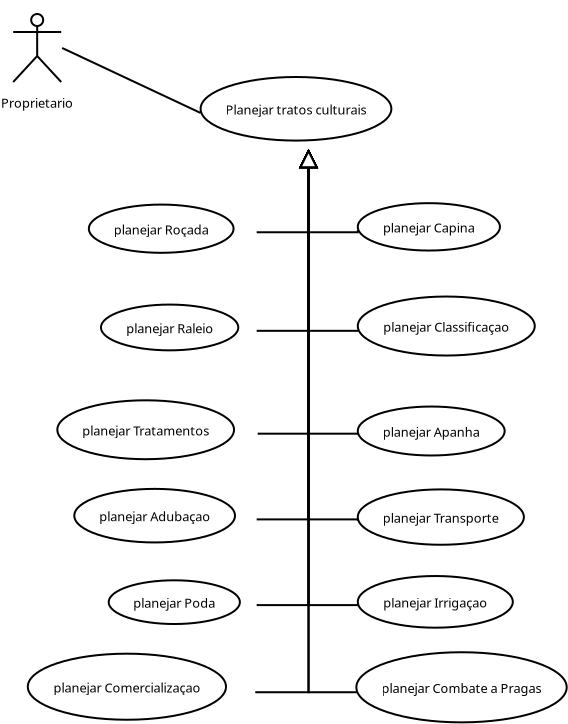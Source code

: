 <?xml version="1.0"?>
<diagram xmlns:dia="http://www.lysator.liu.se/~alla/dia/">
  <diagramdata>
    <attribute name="background">
      <color val="#ffffff"/>
    </attribute>
    <attribute name="paper">
      <composite type="paper">
        <attribute name="name">
          <string>#A4#</string>
        </attribute>
        <attribute name="tmargin">
          <real val="2.82"/>
        </attribute>
        <attribute name="bmargin">
          <real val="2.82"/>
        </attribute>
        <attribute name="lmargin">
          <real val="2.82"/>
        </attribute>
        <attribute name="rmargin">
          <real val="2.82"/>
        </attribute>
        <attribute name="is_portrait">
          <boolean val="true"/>
        </attribute>
        <attribute name="scaling">
          <real val="1"/>
        </attribute>
        <attribute name="fitto">
          <boolean val="false"/>
        </attribute>
      </composite>
    </attribute>
    <attribute name="grid">
      <composite type="grid">
        <attribute name="width_x">
          <real val="1"/>
        </attribute>
        <attribute name="width_y">
          <real val="1"/>
        </attribute>
        <attribute name="visible_x">
          <int val="1"/>
        </attribute>
        <attribute name="visible_y">
          <int val="1"/>
        </attribute>
      </composite>
    </attribute>
    <attribute name="guides">
      <composite type="guides">
        <attribute name="hguides"/>
        <attribute name="vguides"/>
      </composite>
    </attribute>
  </diagramdata>
  <layer name="Background" visible="true">
    <object type="UML - Actor" version="0" id="O0">
      <attribute name="obj_pos">
        <point val="27.257,2.65"/>
      </attribute>
      <attribute name="obj_bb">
        <rectangle val="25.121,0.35;29.393,5.91"/>
      </attribute>
      <attribute name="elem_corner">
        <point val="26.007,0.35"/>
      </attribute>
      <attribute name="elem_width">
        <real val="2.5"/>
      </attribute>
      <attribute name="elem_height">
        <real val="4.6"/>
      </attribute>
      <attribute name="text">
        <composite type="text">
          <attribute name="string">
            <string>#Proprietario#</string>
          </attribute>
          <attribute name="font">
            <font name="Helvetica"/>
          </attribute>
          <attribute name="height">
            <real val="0.8"/>
          </attribute>
          <attribute name="pos">
            <point val="27.257,5.75"/>
          </attribute>
          <attribute name="color">
            <color val="#000000"/>
          </attribute>
          <attribute name="alignment">
            <enum val="1"/>
          </attribute>
        </composite>
      </attribute>
    </object>
    <object type="UML - Usecase" version="0" id="O1">
      <attribute name="obj_pos">
        <point val="35.429,4.1"/>
      </attribute>
      <attribute name="obj_bb">
        <rectangle val="35.429,4.1;46.222,7.698"/>
      </attribute>
      <attribute name="elem_corner">
        <point val="35.429,4.1"/>
      </attribute>
      <attribute name="elem_width">
        <real val="10.793"/>
      </attribute>
      <attribute name="elem_height">
        <real val="3.598"/>
      </attribute>
      <attribute name="text">
        <composite type="text">
          <attribute name="string">
            <string>#Planejar tratos culturais#</string>
          </attribute>
          <attribute name="font">
            <font name="Helvetica"/>
          </attribute>
          <attribute name="height">
            <real val="0.8"/>
          </attribute>
          <attribute name="pos">
            <point val="40.825,6.139"/>
          </attribute>
          <attribute name="color">
            <color val="#000000"/>
          </attribute>
          <attribute name="alignment">
            <enum val="1"/>
          </attribute>
        </composite>
      </attribute>
      <attribute name="textout">
        <boolean val="false"/>
      </attribute>
      <attribute name="collaboration">
        <boolean val="false"/>
      </attribute>
    </object>
    <object type="Standard - Line" version="0" id="O2">
      <attribute name="obj_pos">
        <point val="35.429,5.899"/>
      </attribute>
      <attribute name="obj_bb">
        <rectangle val="28.457,2.6;35.479,5.949"/>
      </attribute>
      <attribute name="conn_endpoints">
        <point val="35.429,5.899"/>
        <point val="28.507,2.65"/>
      </attribute>
      <attribute name="numcp">
        <int val="1"/>
      </attribute>
      <connections>
        <connection handle="0" to="O1" connection="3"/>
        <connection handle="1" to="O0" connection="4"/>
      </connections>
    </object>
    <object type="UML - Usecase" version="0" id="O3">
      <attribute name="obj_pos">
        <point val="29.841,10.479"/>
      </attribute>
      <attribute name="obj_bb">
        <rectangle val="29.841,10.479;38.185,13.261"/>
      </attribute>
      <attribute name="elem_corner">
        <point val="29.841,10.479"/>
      </attribute>
      <attribute name="elem_width">
        <real val="8.345"/>
      </attribute>
      <attribute name="elem_height">
        <real val="2.782"/>
      </attribute>
      <attribute name="text">
        <composite type="text">
          <attribute name="string">
            <string>#planejar Ro&#231;ada#</string>
          </attribute>
          <attribute name="font">
            <font name="Helvetica"/>
          </attribute>
          <attribute name="height">
            <real val="0.8"/>
          </attribute>
          <attribute name="pos">
            <point val="34.28,12.199"/>
          </attribute>
          <attribute name="color">
            <color val="#000000"/>
          </attribute>
          <attribute name="alignment">
            <enum val="1"/>
          </attribute>
        </composite>
      </attribute>
      <attribute name="textout">
        <boolean val="false"/>
      </attribute>
      <attribute name="collaboration">
        <boolean val="false"/>
      </attribute>
    </object>
    <object type="UML - Usecase" version="0" id="O4">
      <attribute name="obj_pos">
        <point val="28.265,20.265"/>
      </attribute>
      <attribute name="obj_bb">
        <rectangle val="28.265,20.265;38.282,23.604"/>
      </attribute>
      <attribute name="elem_corner">
        <point val="28.265,20.265"/>
      </attribute>
      <attribute name="elem_width">
        <real val="10.017"/>
      </attribute>
      <attribute name="elem_height">
        <real val="3.339"/>
      </attribute>
      <attribute name="text">
        <composite type="text">
          <attribute name="string">
            <string>#planejar Tratamentos#</string>
          </attribute>
          <attribute name="font">
            <font name="Helvetica"/>
          </attribute>
          <attribute name="height">
            <real val="0.8"/>
          </attribute>
          <attribute name="pos">
            <point val="33.274,22.174"/>
          </attribute>
          <attribute name="color">
            <color val="#000000"/>
          </attribute>
          <attribute name="alignment">
            <enum val="1"/>
          </attribute>
        </composite>
      </attribute>
      <attribute name="textout">
        <boolean val="false"/>
      </attribute>
      <attribute name="collaboration">
        <boolean val="false"/>
      </attribute>
    </object>
    <object type="UML - Usecase" version="0" id="O5">
      <attribute name="obj_pos">
        <point val="30.447,15.479"/>
      </attribute>
      <attribute name="obj_bb">
        <rectangle val="30.447,15.479;38.282,18.091"/>
      </attribute>
      <attribute name="elem_corner">
        <point val="30.447,15.479"/>
      </attribute>
      <attribute name="elem_width">
        <real val="7.836"/>
      </attribute>
      <attribute name="elem_height">
        <real val="2.612"/>
      </attribute>
      <attribute name="text">
        <composite type="text">
          <attribute name="string">
            <string>#planejar Raleio#</string>
          </attribute>
          <attribute name="font">
            <font name="Helvetica"/>
          </attribute>
          <attribute name="height">
            <real val="0.8"/>
          </attribute>
          <attribute name="pos">
            <point val="34.364,17.025"/>
          </attribute>
          <attribute name="color">
            <color val="#000000"/>
          </attribute>
          <attribute name="alignment">
            <enum val="1"/>
          </attribute>
        </composite>
      </attribute>
      <attribute name="textout">
        <boolean val="false"/>
      </attribute>
      <attribute name="collaboration">
        <boolean val="false"/>
      </attribute>
    </object>
    <object type="UML - Usecase" version="0" id="O6">
      <attribute name="obj_pos">
        <point val="29.113,24.694"/>
      </attribute>
      <attribute name="obj_bb">
        <rectangle val="29.113,24.694;38.282,27.75"/>
      </attribute>
      <attribute name="elem_corner">
        <point val="29.113,24.694"/>
      </attribute>
      <attribute name="elem_width">
        <real val="9.169"/>
      </attribute>
      <attribute name="elem_height">
        <real val="3.056"/>
      </attribute>
      <attribute name="text">
        <composite type="text">
          <attribute name="string">
            <string>#planejar Aduba&#231;ao#</string>
          </attribute>
          <attribute name="font">
            <font name="Helvetica"/>
          </attribute>
          <attribute name="height">
            <real val="0.8"/>
          </attribute>
          <attribute name="pos">
            <point val="33.698,26.462"/>
          </attribute>
          <attribute name="color">
            <color val="#000000"/>
          </attribute>
          <attribute name="alignment">
            <enum val="1"/>
          </attribute>
        </composite>
      </attribute>
      <attribute name="textout">
        <boolean val="false"/>
      </attribute>
      <attribute name="collaboration">
        <boolean val="false"/>
      </attribute>
    </object>
    <object type="UML - Usecase" version="0" id="O7">
      <attribute name="obj_pos">
        <point val="30.834,29.265"/>
      </attribute>
      <attribute name="obj_bb">
        <rectangle val="30.834,29.265;38.282,31.748"/>
      </attribute>
      <attribute name="elem_corner">
        <point val="30.834,29.265"/>
      </attribute>
      <attribute name="elem_width">
        <real val="7.448"/>
      </attribute>
      <attribute name="elem_height">
        <real val="2.483"/>
      </attribute>
      <attribute name="text">
        <composite type="text">
          <attribute name="string">
            <string>#planejar Poda#</string>
          </attribute>
          <attribute name="font">
            <font name="Helvetica"/>
          </attribute>
          <attribute name="height">
            <real val="0.8"/>
          </attribute>
          <attribute name="pos">
            <point val="34.559,30.746"/>
          </attribute>
          <attribute name="color">
            <color val="#000000"/>
          </attribute>
          <attribute name="alignment">
            <enum val="1"/>
          </attribute>
        </composite>
      </attribute>
      <attribute name="textout">
        <boolean val="false"/>
      </attribute>
      <attribute name="collaboration">
        <boolean val="false"/>
      </attribute>
    </object>
    <object type="UML - Usecase" version="0" id="O8">
      <attribute name="obj_pos">
        <point val="43.288,29.051"/>
      </attribute>
      <attribute name="obj_bb">
        <rectangle val="43.288,29.051;51.972,31.945"/>
      </attribute>
      <attribute name="elem_corner">
        <point val="43.288,29.051"/>
      </attribute>
      <attribute name="elem_width">
        <real val="8.684"/>
      </attribute>
      <attribute name="elem_height">
        <real val="2.895"/>
      </attribute>
      <attribute name="text">
        <composite type="text">
          <attribute name="string">
            <string>#planejar Irriga&#231;ao#</string>
          </attribute>
          <attribute name="font">
            <font name="Helvetica"/>
          </attribute>
          <attribute name="height">
            <real val="0.8"/>
          </attribute>
          <attribute name="pos">
            <point val="47.63,30.738"/>
          </attribute>
          <attribute name="color">
            <color val="#000000"/>
          </attribute>
          <attribute name="alignment">
            <enum val="1"/>
          </attribute>
        </composite>
      </attribute>
      <attribute name="textout">
        <boolean val="false"/>
      </attribute>
      <attribute name="collaboration">
        <boolean val="false"/>
      </attribute>
    </object>
    <object type="UML - Usecase" version="0" id="O9">
      <attribute name="obj_pos">
        <point val="43.288,10.408"/>
      </attribute>
      <attribute name="obj_bb">
        <rectangle val="43.288,10.408;51.39,13.109"/>
      </attribute>
      <attribute name="elem_corner">
        <point val="43.288,10.408"/>
      </attribute>
      <attribute name="elem_width">
        <real val="8.102"/>
      </attribute>
      <attribute name="elem_height">
        <real val="2.701"/>
      </attribute>
      <attribute name="text">
        <composite type="text">
          <attribute name="string">
            <string>#planejar Capina#</string>
          </attribute>
          <attribute name="font">
            <font name="Helvetica"/>
          </attribute>
          <attribute name="height">
            <real val="0.8"/>
          </attribute>
          <attribute name="pos">
            <point val="47.339,11.998"/>
          </attribute>
          <attribute name="color">
            <color val="#000000"/>
          </attribute>
          <attribute name="alignment">
            <enum val="1"/>
          </attribute>
        </composite>
      </attribute>
      <attribute name="textout">
        <boolean val="false"/>
      </attribute>
      <attribute name="collaboration">
        <boolean val="false"/>
      </attribute>
    </object>
    <object type="UML - Generalization" version="0" id="O10">
      <attribute name="obj_pos">
        <point val="40.825,7.698"/>
      </attribute>
      <attribute name="obj_bb">
        <rectangle val="37.432,6.848;41.675,12.736"/>
      </attribute>
      <attribute name="orth_points">
        <point val="40.825,7.698"/>
        <point val="40.825,11.863"/>
        <point val="38.282,11.863"/>
        <point val="38.282,11.886"/>
      </attribute>
      <attribute name="orth_orient">
        <enum val="1"/>
        <enum val="0"/>
        <enum val="1"/>
      </attribute>
      <attribute name="name">
        <string/>
      </attribute>
      <attribute name="stereotype">
        <string/>
      </attribute>
      <connections>
        <connection handle="0" to="O1" connection="6"/>
        <connection handle="1" to="O3" connection="4"/>
      </connections>
    </object>
    <object type="UML - Generalization" version="0" id="O11">
      <attribute name="obj_pos">
        <point val="40.825,7.698"/>
      </attribute>
      <attribute name="obj_bb">
        <rectangle val="37.432,6.848;41.675,17.641"/>
      </attribute>
      <attribute name="orth_points">
        <point val="40.825,7.698"/>
        <point val="40.825,16.791"/>
        <point val="38.282,16.791"/>
        <point val="38.282,16.785"/>
      </attribute>
      <attribute name="orth_orient">
        <enum val="1"/>
        <enum val="0"/>
        <enum val="1"/>
      </attribute>
      <attribute name="name">
        <string/>
      </attribute>
      <attribute name="stereotype">
        <string/>
      </attribute>
      <connections>
        <connection handle="0" to="O1" connection="6"/>
        <connection handle="1" to="O5" connection="4"/>
      </connections>
    </object>
    <object type="UML - Generalization" version="0" id="O12">
      <attribute name="obj_pos">
        <point val="40.825,7.698"/>
      </attribute>
      <attribute name="obj_bb">
        <rectangle val="37.432,6.848;41.675,22.785"/>
      </attribute>
      <attribute name="orth_points">
        <point val="40.825,7.698"/>
        <point val="40.825,21.934"/>
        <point val="38.282,21.934"/>
        <point val="38.282,21.934"/>
      </attribute>
      <attribute name="orth_orient">
        <enum val="1"/>
        <enum val="0"/>
        <enum val="1"/>
      </attribute>
      <attribute name="name">
        <string/>
      </attribute>
      <attribute name="stereotype">
        <string/>
      </attribute>
      <connections>
        <connection handle="0" to="O1" connection="6"/>
        <connection handle="1" to="O4" connection="4"/>
      </connections>
    </object>
    <object type="UML - Generalization" version="0" id="O13">
      <attribute name="obj_pos">
        <point val="40.825,7.698"/>
      </attribute>
      <attribute name="obj_bb">
        <rectangle val="37.432,6.848;41.675,27.072"/>
      </attribute>
      <attribute name="orth_points">
        <point val="40.825,7.698"/>
        <point val="40.825,26.22"/>
        <point val="38.282,26.22"/>
        <point val="38.282,26.222"/>
      </attribute>
      <attribute name="orth_orient">
        <enum val="1"/>
        <enum val="0"/>
        <enum val="1"/>
      </attribute>
      <attribute name="name">
        <string/>
      </attribute>
      <attribute name="stereotype">
        <string/>
      </attribute>
      <connections>
        <connection handle="0" to="O1" connection="6"/>
        <connection handle="1" to="O6" connection="4"/>
      </connections>
    </object>
    <object type="UML - Generalization" version="0" id="O14">
      <attribute name="obj_pos">
        <point val="40.825,7.698"/>
      </attribute>
      <attribute name="obj_bb">
        <rectangle val="37.432,6.848;41.675,31.356"/>
      </attribute>
      <attribute name="orth_points">
        <point val="40.825,7.698"/>
        <point val="40.825,30.505"/>
        <point val="38.282,30.505"/>
        <point val="38.282,30.506"/>
      </attribute>
      <attribute name="orth_orient">
        <enum val="1"/>
        <enum val="0"/>
        <enum val="1"/>
      </attribute>
      <attribute name="name">
        <string/>
      </attribute>
      <attribute name="stereotype">
        <string/>
      </attribute>
      <connections>
        <connection handle="0" to="O1" connection="6"/>
        <connection handle="1" to="O7" connection="4"/>
      </connections>
    </object>
    <object type="UML - Generalization" version="0" id="O15">
      <attribute name="obj_pos">
        <point val="40.825,7.698"/>
      </attribute>
      <attribute name="obj_bb">
        <rectangle val="39.975,6.848;44.138,31.355"/>
      </attribute>
      <attribute name="orth_points">
        <point val="40.825,7.698"/>
        <point val="40.825,30.505"/>
        <point val="43.288,30.505"/>
        <point val="43.288,30.498"/>
      </attribute>
      <attribute name="orth_orient">
        <enum val="1"/>
        <enum val="0"/>
        <enum val="1"/>
      </attribute>
      <attribute name="name">
        <string/>
      </attribute>
      <attribute name="stereotype">
        <string/>
      </attribute>
      <connections>
        <connection handle="0" to="O1" connection="6"/>
        <connection handle="1" to="O8" connection="3"/>
      </connections>
    </object>
    <object type="UML - Generalization" version="0" id="O16">
      <attribute name="obj_pos">
        <point val="40.825,7.698"/>
      </attribute>
      <attribute name="obj_bb">
        <rectangle val="39.975,6.848;44.138,12.713"/>
      </attribute>
      <attribute name="orth_points">
        <point val="40.825,7.698"/>
        <point val="40.825,11.863"/>
        <point val="43.288,11.863"/>
        <point val="43.288,11.758"/>
      </attribute>
      <attribute name="orth_orient">
        <enum val="1"/>
        <enum val="0"/>
        <enum val="1"/>
      </attribute>
      <attribute name="name">
        <string/>
      </attribute>
      <attribute name="stereotype">
        <string/>
      </attribute>
      <connections>
        <connection handle="0" to="O1" connection="6"/>
        <connection handle="1" to="O9" connection="3"/>
      </connections>
    </object>
    <object type="UML - Usecase" version="0" id="O17">
      <attribute name="obj_pos">
        <point val="43.288,20.577"/>
      </attribute>
      <attribute name="obj_bb">
        <rectangle val="43.288,20.577;51.608,23.35"/>
      </attribute>
      <attribute name="elem_corner">
        <point val="43.288,20.577"/>
      </attribute>
      <attribute name="elem_width">
        <real val="8.321"/>
      </attribute>
      <attribute name="elem_height">
        <real val="2.774"/>
      </attribute>
      <attribute name="text">
        <composite type="text">
          <attribute name="string">
            <string>#planejar Apanha#</string>
          </attribute>
          <attribute name="font">
            <font name="Helvetica"/>
          </attribute>
          <attribute name="height">
            <real val="0.8"/>
          </attribute>
          <attribute name="pos">
            <point val="47.448,22.203"/>
          </attribute>
          <attribute name="color">
            <color val="#000000"/>
          </attribute>
          <attribute name="alignment">
            <enum val="1"/>
          </attribute>
        </composite>
      </attribute>
      <attribute name="textout">
        <boolean val="false"/>
      </attribute>
      <attribute name="collaboration">
        <boolean val="false"/>
      </attribute>
    </object>
    <object type="UML - Usecase" version="0" id="O18">
      <attribute name="obj_pos">
        <point val="43.288,24.72"/>
      </attribute>
      <attribute name="obj_bb">
        <rectangle val="43.288,24.72;52.699,27.857"/>
      </attribute>
      <attribute name="elem_corner">
        <point val="43.288,24.72"/>
      </attribute>
      <attribute name="elem_width">
        <real val="9.411"/>
      </attribute>
      <attribute name="elem_height">
        <real val="3.137"/>
      </attribute>
      <attribute name="text">
        <composite type="text">
          <attribute name="string">
            <string>#planejar Transporte#</string>
          </attribute>
          <attribute name="font">
            <font name="Helvetica"/>
          </attribute>
          <attribute name="height">
            <real val="0.8"/>
          </attribute>
          <attribute name="pos">
            <point val="47.993,26.528"/>
          </attribute>
          <attribute name="color">
            <color val="#000000"/>
          </attribute>
          <attribute name="alignment">
            <enum val="1"/>
          </attribute>
        </composite>
      </attribute>
      <attribute name="textout">
        <boolean val="false"/>
      </attribute>
      <attribute name="collaboration">
        <boolean val="false"/>
      </attribute>
    </object>
    <object type="UML - Usecase" version="0" id="O19">
      <attribute name="obj_pos">
        <point val="43.288,15.077"/>
      </attribute>
      <attribute name="obj_bb">
        <rectangle val="43.288,15.077;53.523,18.489"/>
      </attribute>
      <attribute name="elem_corner">
        <point val="43.288,15.077"/>
      </attribute>
      <attribute name="elem_width">
        <real val="10.236"/>
      </attribute>
      <attribute name="elem_height">
        <real val="3.412"/>
      </attribute>
      <attribute name="text">
        <composite type="text">
          <attribute name="string">
            <string>#planejar Classifica&#231;ao#</string>
          </attribute>
          <attribute name="font">
            <font name="Helvetica"/>
          </attribute>
          <attribute name="height">
            <real val="0.8"/>
          </attribute>
          <attribute name="pos">
            <point val="48.406,17.023"/>
          </attribute>
          <attribute name="color">
            <color val="#000000"/>
          </attribute>
          <attribute name="alignment">
            <enum val="1"/>
          </attribute>
        </composite>
      </attribute>
      <attribute name="textout">
        <boolean val="false"/>
      </attribute>
      <attribute name="collaboration">
        <boolean val="false"/>
      </attribute>
    </object>
    <object type="UML - Usecase" version="0" id="O20">
      <attribute name="obj_pos">
        <point val="26.788,32.934"/>
      </attribute>
      <attribute name="obj_bb">
        <rectangle val="26.788,32.934;38.211,36.742"/>
      </attribute>
      <attribute name="elem_corner">
        <point val="26.788,32.934"/>
      </attribute>
      <attribute name="elem_width">
        <real val="11.423"/>
      </attribute>
      <attribute name="elem_height">
        <real val="3.808"/>
      </attribute>
      <attribute name="text">
        <composite type="text">
          <attribute name="string">
            <string>#planejar Comercializa&#231;ao#</string>
          </attribute>
          <attribute name="font">
            <font name="Helvetica"/>
          </attribute>
          <attribute name="height">
            <real val="0.8"/>
          </attribute>
          <attribute name="pos">
            <point val="32.499,35.078"/>
          </attribute>
          <attribute name="color">
            <color val="#000000"/>
          </attribute>
          <attribute name="alignment">
            <enum val="1"/>
          </attribute>
        </composite>
      </attribute>
      <attribute name="textout">
        <boolean val="false"/>
      </attribute>
      <attribute name="collaboration">
        <boolean val="false"/>
      </attribute>
    </object>
    <object type="UML - Usecase" version="0" id="O21">
      <attribute name="obj_pos">
        <point val="43.216,32.862"/>
      </attribute>
      <attribute name="obj_bb">
        <rectangle val="43.216,32.862;55.391,36.921"/>
      </attribute>
      <attribute name="elem_corner">
        <point val="43.216,32.862"/>
      </attribute>
      <attribute name="elem_width">
        <real val="12.175"/>
      </attribute>
      <attribute name="elem_height">
        <real val="4.058"/>
      </attribute>
      <attribute name="text">
        <composite type="text">
          <attribute name="string">
            <string>#planejar Combate a Pragas#</string>
          </attribute>
          <attribute name="font">
            <font name="Helvetica"/>
          </attribute>
          <attribute name="height">
            <real val="0.8"/>
          </attribute>
          <attribute name="pos">
            <point val="49.304,35.132"/>
          </attribute>
          <attribute name="color">
            <color val="#000000"/>
          </attribute>
          <attribute name="alignment">
            <enum val="1"/>
          </attribute>
        </composite>
      </attribute>
      <attribute name="textout">
        <boolean val="false"/>
      </attribute>
      <attribute name="collaboration">
        <boolean val="false"/>
      </attribute>
    </object>
    <object type="UML - Generalization" version="0" id="O22">
      <attribute name="obj_pos">
        <point val="40.825,7.698"/>
      </attribute>
      <attribute name="obj_bb">
        <rectangle val="39.975,6.848;44.138,17.641"/>
      </attribute>
      <attribute name="orth_points">
        <point val="40.825,7.698"/>
        <point val="40.825,16.791"/>
        <point val="43.288,16.791"/>
        <point val="43.288,16.783"/>
      </attribute>
      <attribute name="orth_orient">
        <enum val="1"/>
        <enum val="0"/>
        <enum val="1"/>
      </attribute>
      <attribute name="name">
        <string/>
      </attribute>
      <attribute name="stereotype">
        <string/>
      </attribute>
      <connections>
        <connection handle="0" to="O1" connection="6"/>
        <connection handle="1" to="O19" connection="3"/>
      </connections>
    </object>
    <object type="UML - Generalization" version="0" id="O23">
      <attribute name="obj_pos">
        <point val="40.825,7.698"/>
      </attribute>
      <attribute name="obj_bb">
        <rectangle val="39.975,6.848;44.138,22.814"/>
      </attribute>
      <attribute name="orth_points">
        <point val="40.825,7.698"/>
        <point val="40.825,21.934"/>
        <point val="43.288,21.934"/>
        <point val="43.288,21.963"/>
      </attribute>
      <attribute name="orth_orient">
        <enum val="1"/>
        <enum val="0"/>
        <enum val="1"/>
      </attribute>
      <attribute name="name">
        <string/>
      </attribute>
      <attribute name="stereotype">
        <string/>
      </attribute>
      <connections>
        <connection handle="0" to="O1" connection="6"/>
        <connection handle="1" to="O17" connection="3"/>
      </connections>
    </object>
    <object type="UML - Generalization" version="0" id="O24">
      <attribute name="obj_pos">
        <point val="40.825,7.698"/>
      </attribute>
      <attribute name="obj_bb">
        <rectangle val="39.975,6.848;44.138,27.138"/>
      </attribute>
      <attribute name="orth_points">
        <point val="40.825,7.698"/>
        <point val="40.825,26.22"/>
        <point val="43.288,26.22"/>
        <point val="43.288,26.288"/>
      </attribute>
      <attribute name="orth_orient">
        <enum val="1"/>
        <enum val="0"/>
        <enum val="1"/>
      </attribute>
      <attribute name="name">
        <string/>
      </attribute>
      <attribute name="stereotype">
        <string/>
      </attribute>
      <connections>
        <connection handle="0" to="O1" connection="6"/>
        <connection handle="1" to="O18" connection="3"/>
      </connections>
    </object>
    <object type="UML - Generalization" version="0" id="O25">
      <attribute name="obj_pos">
        <point val="40.825,7.698"/>
      </attribute>
      <attribute name="obj_bb">
        <rectangle val="39.975,6.848;44.066,35.742"/>
      </attribute>
      <attribute name="orth_points">
        <point val="40.825,7.698"/>
        <point val="40.825,34.862"/>
        <point val="43.216,34.862"/>
        <point val="43.216,34.892"/>
      </attribute>
      <attribute name="orth_orient">
        <enum val="1"/>
        <enum val="0"/>
        <enum val="1"/>
      </attribute>
      <attribute name="name">
        <string/>
      </attribute>
      <attribute name="stereotype">
        <string/>
      </attribute>
      <connections>
        <connection handle="0" to="O1" connection="6"/>
        <connection handle="1" to="O21" connection="3"/>
      </connections>
    </object>
    <object type="UML - Generalization" version="0" id="O26">
      <attribute name="obj_pos">
        <point val="40.825,7.698"/>
      </attribute>
      <attribute name="obj_bb">
        <rectangle val="37.361,6.848;41.675,35.712"/>
      </attribute>
      <attribute name="orth_points">
        <point val="40.825,7.698"/>
        <point val="40.825,34.862"/>
        <point val="38.211,34.862"/>
        <point val="38.211,34.838"/>
      </attribute>
      <attribute name="orth_orient">
        <enum val="1"/>
        <enum val="0"/>
        <enum val="1"/>
      </attribute>
      <attribute name="name">
        <string/>
      </attribute>
      <attribute name="stereotype">
        <string/>
      </attribute>
      <connections>
        <connection handle="0" to="O1" connection="6"/>
        <connection handle="1" to="O20" connection="4"/>
      </connections>
    </object>
  </layer>
</diagram>

